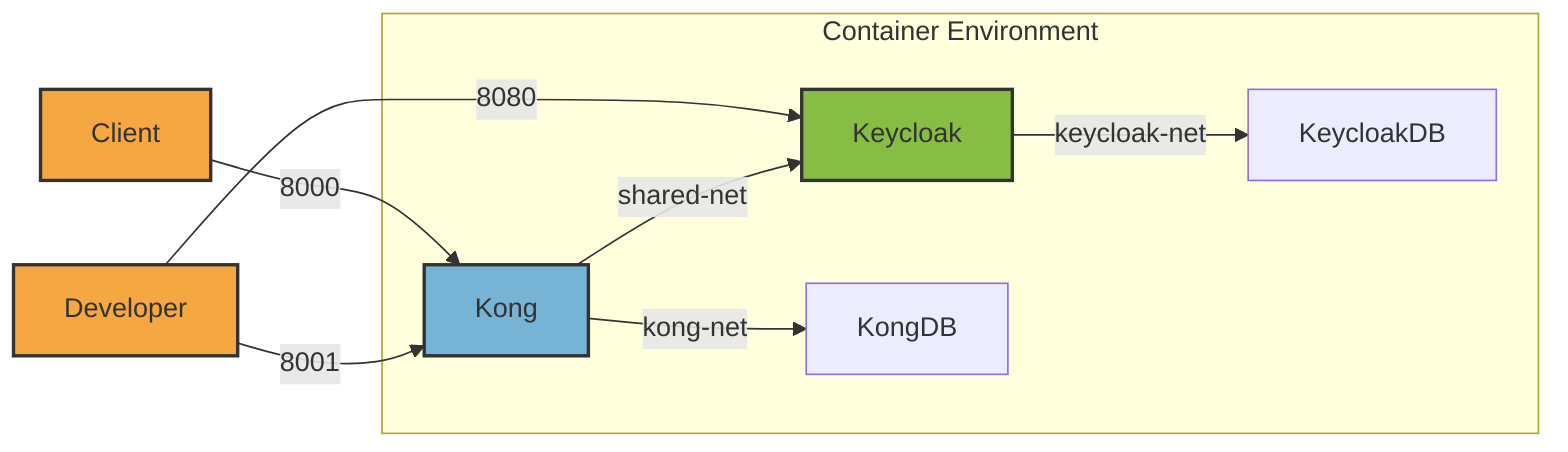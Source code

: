 graph LR
    Client[Client] -->|8000| Kong
    Developer[Developer] -->|8001| Kong
    Developer -->|8080| Keycloak
    
    subgraph "Container Environment"
        Kong -->|shared-net| Keycloak
        Kong -->|kong-net| KongDB
        Keycloak -->|keycloak-net| KeycloakDB
    end
    
    style Kong fill:#77b3d4,stroke:#333,stroke-width:2px
    style Keycloak fill:#87bc45,stroke:#333,stroke-width:2px
    style Client fill:#f5a742,stroke:#333,stroke-width:2px
    style Developer fill:#f5a742,stroke:#333,stroke-width:2px